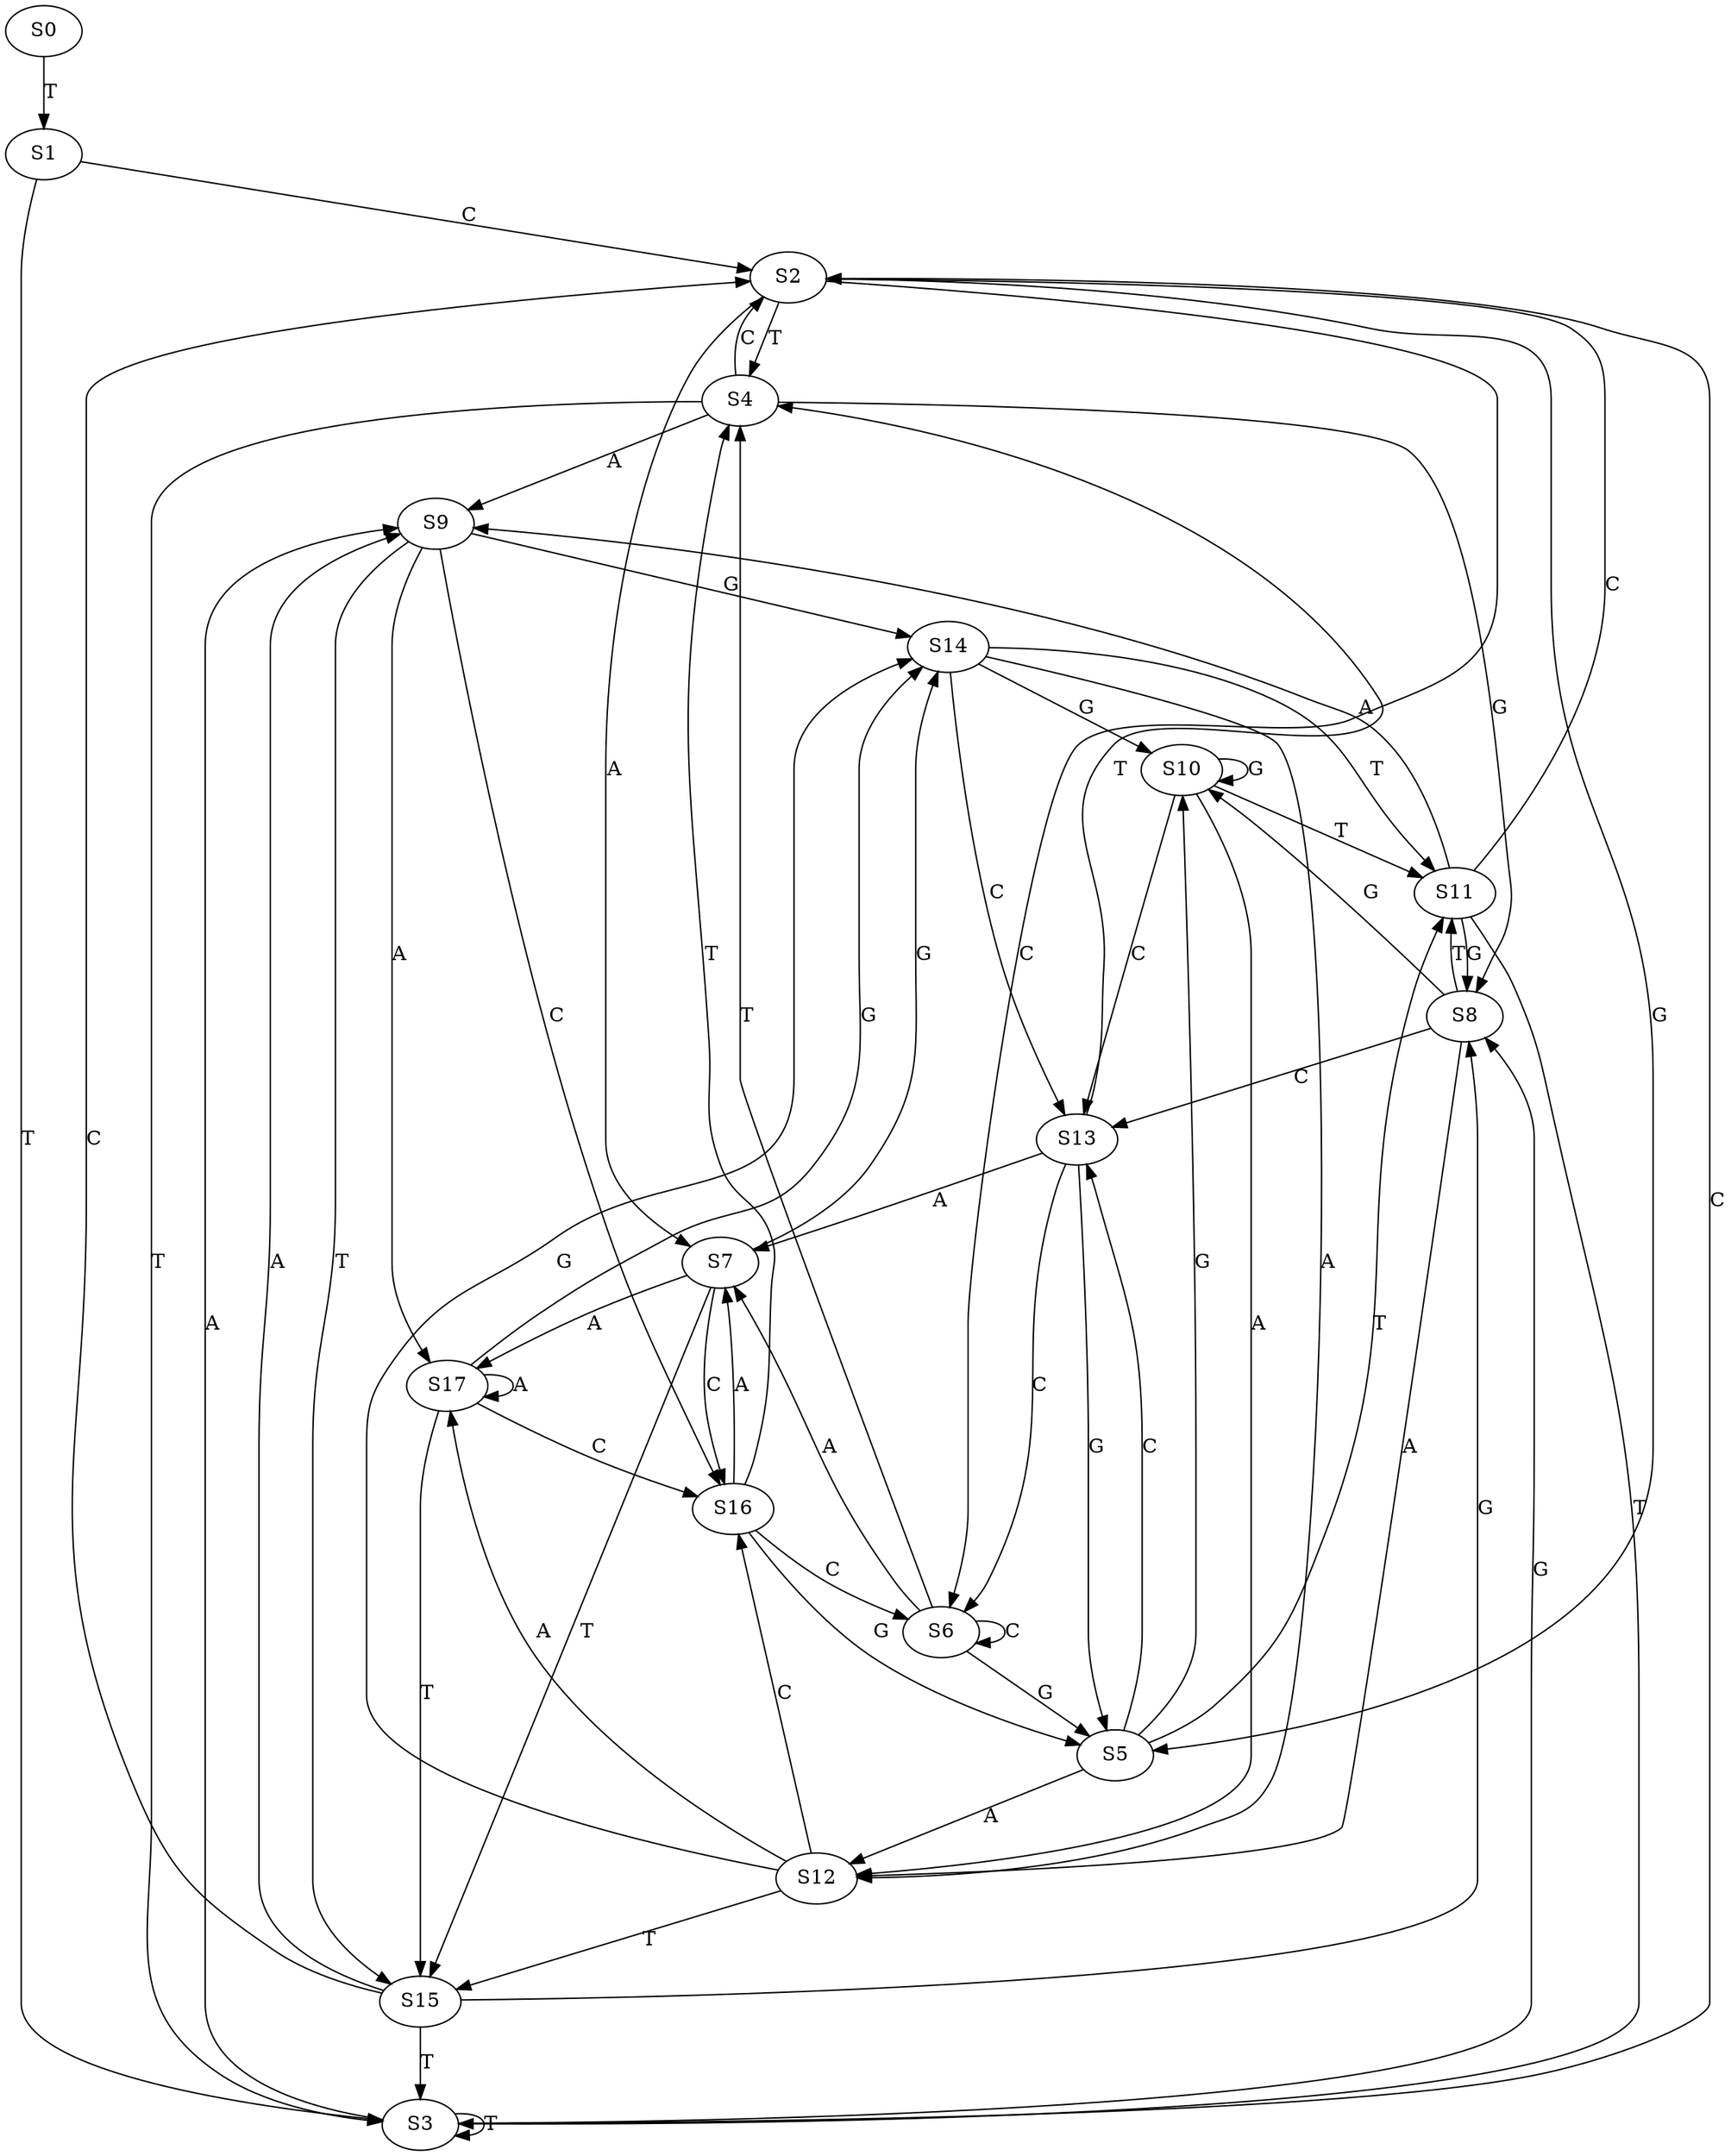 strict digraph  {
	S0 -> S1 [ label = T ];
	S1 -> S2 [ label = C ];
	S1 -> S3 [ label = T ];
	S2 -> S4 [ label = T ];
	S2 -> S5 [ label = G ];
	S2 -> S6 [ label = C ];
	S2 -> S7 [ label = A ];
	S3 -> S2 [ label = C ];
	S3 -> S8 [ label = G ];
	S3 -> S3 [ label = T ];
	S3 -> S9 [ label = A ];
	S4 -> S8 [ label = G ];
	S4 -> S2 [ label = C ];
	S4 -> S9 [ label = A ];
	S4 -> S3 [ label = T ];
	S5 -> S10 [ label = G ];
	S5 -> S11 [ label = T ];
	S5 -> S12 [ label = A ];
	S5 -> S13 [ label = C ];
	S6 -> S5 [ label = G ];
	S6 -> S6 [ label = C ];
	S6 -> S7 [ label = A ];
	S6 -> S4 [ label = T ];
	S7 -> S14 [ label = G ];
	S7 -> S15 [ label = T ];
	S7 -> S16 [ label = C ];
	S7 -> S17 [ label = A ];
	S8 -> S12 [ label = A ];
	S8 -> S11 [ label = T ];
	S8 -> S13 [ label = C ];
	S8 -> S10 [ label = G ];
	S9 -> S14 [ label = G ];
	S9 -> S15 [ label = T ];
	S9 -> S17 [ label = A ];
	S9 -> S16 [ label = C ];
	S10 -> S12 [ label = A ];
	S10 -> S11 [ label = T ];
	S10 -> S10 [ label = G ];
	S10 -> S13 [ label = C ];
	S11 -> S9 [ label = A ];
	S11 -> S2 [ label = C ];
	S11 -> S8 [ label = G ];
	S11 -> S3 [ label = T ];
	S12 -> S14 [ label = G ];
	S12 -> S17 [ label = A ];
	S12 -> S16 [ label = C ];
	S12 -> S15 [ label = T ];
	S13 -> S6 [ label = C ];
	S13 -> S4 [ label = T ];
	S13 -> S5 [ label = G ];
	S13 -> S7 [ label = A ];
	S14 -> S11 [ label = T ];
	S14 -> S10 [ label = G ];
	S14 -> S12 [ label = A ];
	S14 -> S13 [ label = C ];
	S15 -> S9 [ label = A ];
	S15 -> S2 [ label = C ];
	S15 -> S3 [ label = T ];
	S15 -> S8 [ label = G ];
	S16 -> S7 [ label = A ];
	S16 -> S4 [ label = T ];
	S16 -> S6 [ label = C ];
	S16 -> S5 [ label = G ];
	S17 -> S15 [ label = T ];
	S17 -> S16 [ label = C ];
	S17 -> S14 [ label = G ];
	S17 -> S17 [ label = A ];
}
